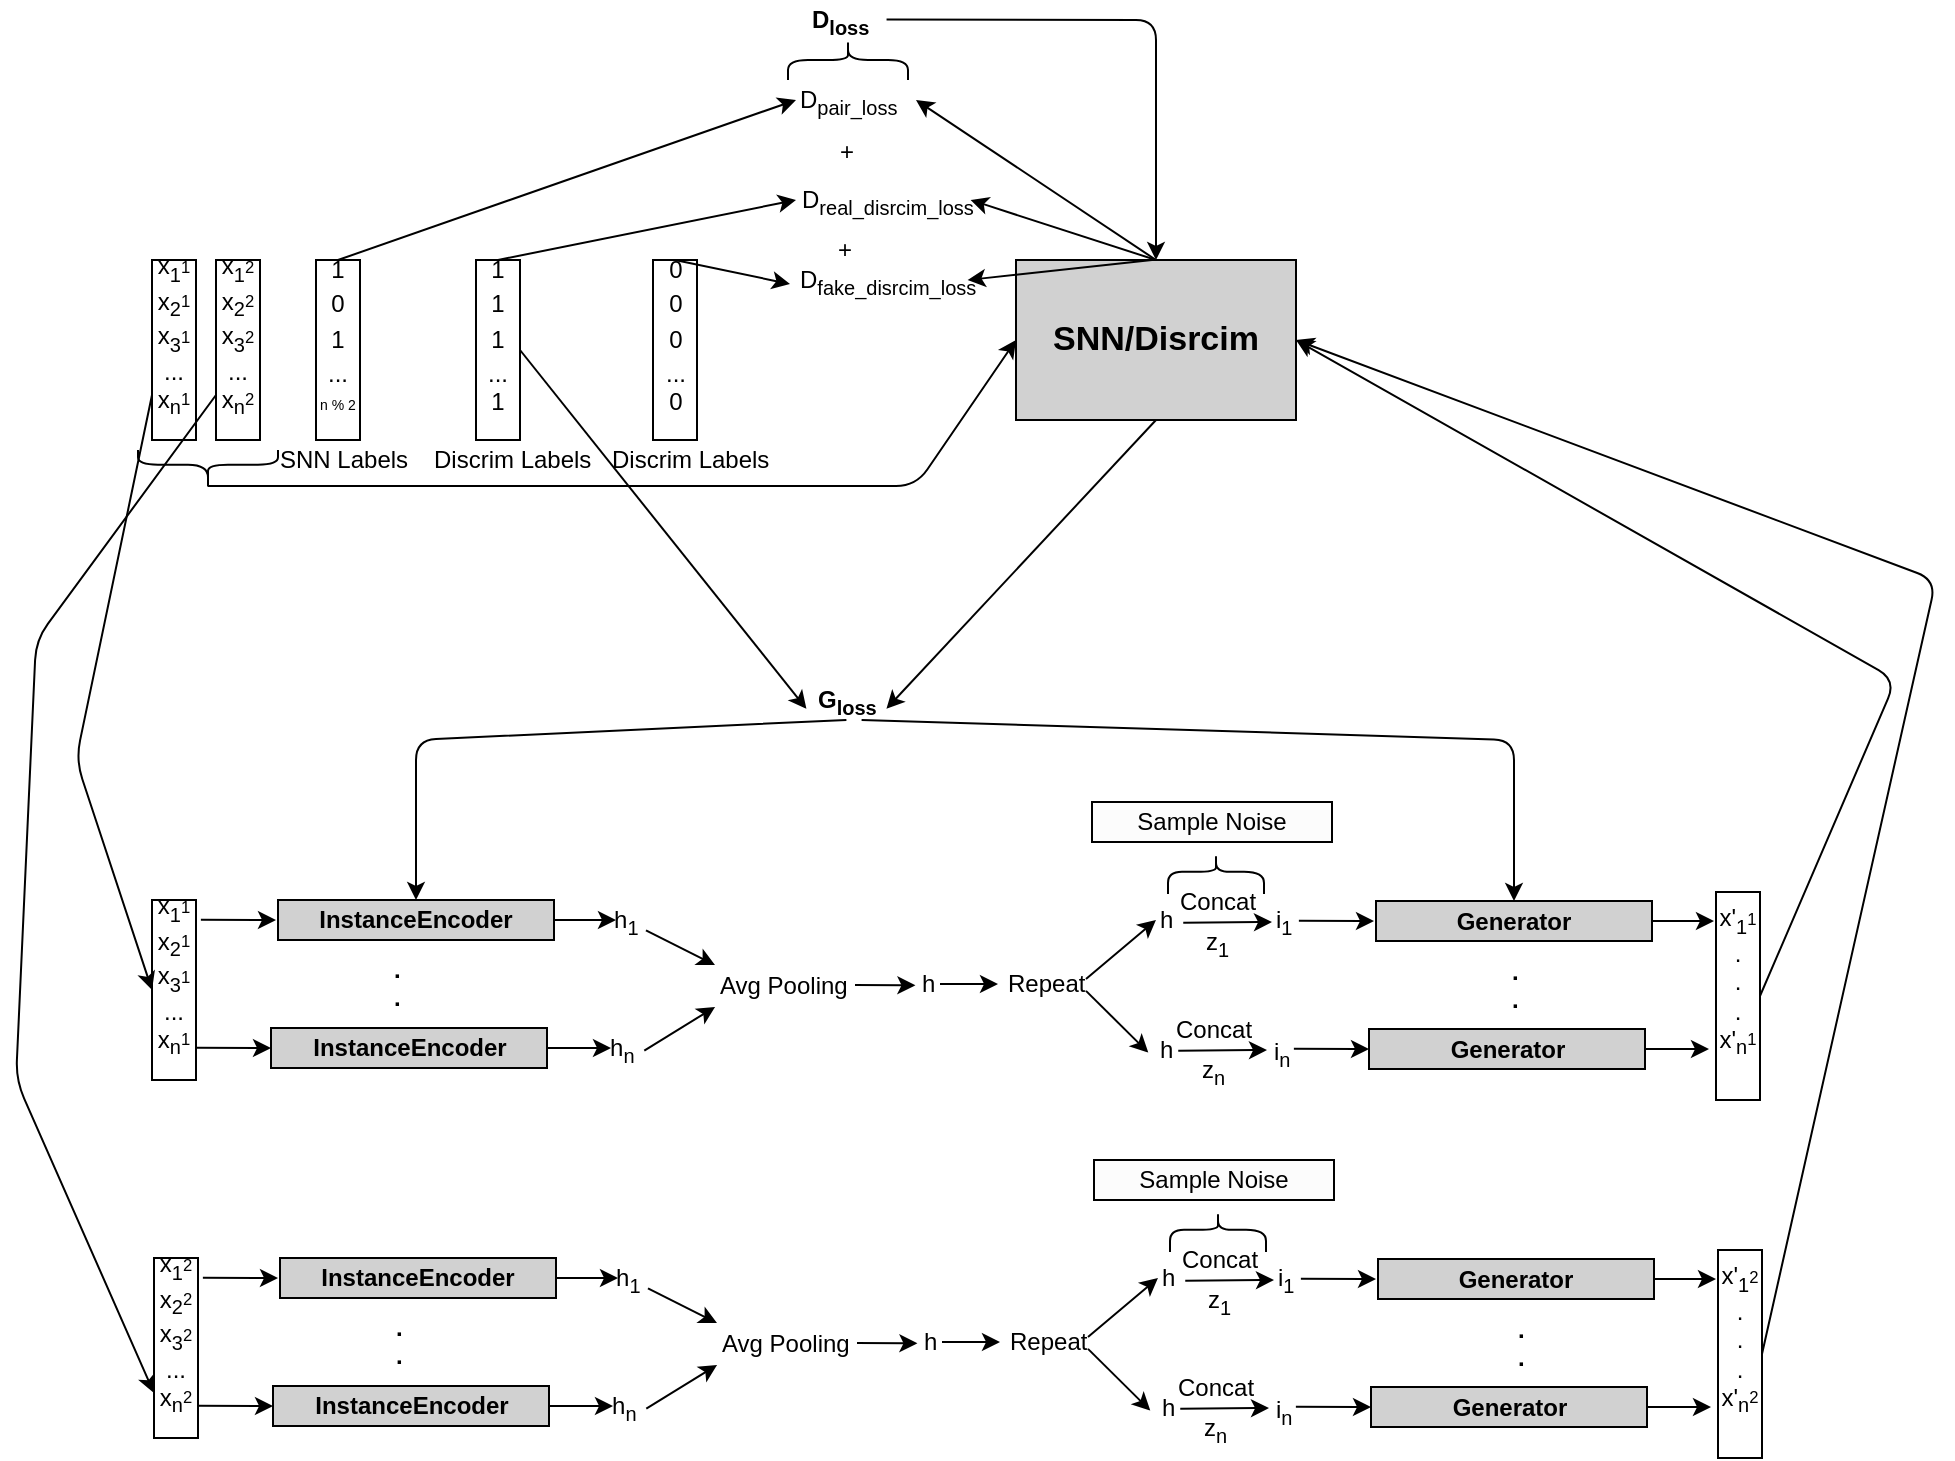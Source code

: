 <mxfile version="10.6.5"><diagram id="C36Bon9CI65QX86O4R1F" name="Page-1"><mxGraphModel grid="1" shadow="0" math="0" pageHeight="827" pageWidth="1169" pageScale="1" page="1" fold="1" arrows="1" connect="1" tooltips="1" guides="1" gridSize="10" dy="934" dx="1640"><root><mxCell id="0"/><mxCell id="1" parent="0"/><mxCell id="HJnu0XIgDEnECDTZirxe-25" style="text;html=1;resizable=0;points=[];autosize=1;align=left;verticalAlign=top;spacingTop=-4;" value="Concat&lt;br&gt;" parent="1" vertex="1"><mxGeometry width="50" as="geometry" height="20" y="471" x="610"/></mxCell><mxCell id="HJnu0XIgDEnECDTZirxe-1" style="rounded=0;whiteSpace=wrap;html=1;" value="x&lt;sub&gt;1&lt;sup&gt;1&lt;br&gt;&lt;/sup&gt;&lt;/sub&gt;&lt;span&gt;x&lt;/span&gt;&lt;sub&gt;2&lt;sup&gt;1&lt;/sup&gt;&lt;b&gt;&lt;i&gt;&lt;u&gt;&lt;br&gt;&lt;/u&gt;&lt;/i&gt;&lt;/b&gt;&lt;/sub&gt;&lt;span&gt;x&lt;/span&gt;&lt;sub&gt;3&lt;sup&gt;1&lt;/sup&gt;&lt;b&gt;&lt;i&gt;&lt;u&gt;&lt;br&gt;&lt;/u&gt;&lt;/i&gt;&lt;/b&gt;&lt;/sub&gt;&lt;span&gt;...&lt;br&gt;x&lt;/span&gt;&lt;sub&gt;n&lt;sup&gt;1&lt;/sup&gt;&lt;/sub&gt;&lt;br&gt;&lt;br&gt;" parent="1" vertex="1"><mxGeometry width="22" as="geometry" height="90" y="160" x="98"/></mxCell><mxCell id="HJnu0XIgDEnECDTZirxe-4" style="rounded=0;whiteSpace=wrap;html=1;" value="x&lt;sub&gt;1&lt;sup&gt;2&lt;br&gt;&lt;/sup&gt;&lt;/sub&gt;&lt;span&gt;x&lt;/span&gt;&lt;sub&gt;2&lt;sup&gt;2&lt;b&gt;&lt;i&gt;&lt;u&gt;&lt;br&gt;&lt;/u&gt;&lt;/i&gt;&lt;/b&gt;&lt;/sup&gt;&lt;/sub&gt;&lt;span&gt;x&lt;/span&gt;&lt;sub&gt;3&lt;sup&gt;2&lt;b&gt;&lt;i&gt;&lt;u&gt;&lt;br&gt;&lt;/u&gt;&lt;/i&gt;&lt;/b&gt;&lt;/sup&gt;&lt;/sub&gt;&lt;span&gt;...&lt;br&gt;x&lt;/span&gt;&lt;sub&gt;n&lt;sup&gt;2&lt;/sup&gt;&lt;/sub&gt;&lt;br&gt;&lt;br&gt;" parent="1" vertex="1"><mxGeometry width="22" as="geometry" height="90" y="160" x="130"/></mxCell><mxCell id="HJnu0XIgDEnECDTZirxe-5" style="rounded=0;whiteSpace=wrap;html=1;" value="1&lt;sub&gt;&lt;sup&gt;&lt;br&gt;&lt;/sup&gt;&lt;/sub&gt;0&lt;b&gt;&lt;i&gt;&lt;u&gt;&lt;sub&gt;&lt;sup&gt;&lt;br&gt;&lt;/sup&gt;&lt;/sub&gt;&lt;/u&gt;&lt;/i&gt;&lt;/b&gt;1&lt;sub&gt;&lt;sup&gt;&lt;b&gt;&lt;i&gt;&lt;u&gt;&lt;br&gt;&lt;/u&gt;&lt;/i&gt;&lt;/b&gt;&lt;/sup&gt;&lt;/sub&gt;...&lt;br&gt;&lt;font style=&quot;font-size: 7px&quot;&gt;n % 2&lt;/font&gt;&lt;br&gt;&lt;br&gt;" parent="1" vertex="1"><mxGeometry width="22" as="geometry" height="90" y="160" x="180"/></mxCell><mxCell id="HJnu0XIgDEnECDTZirxe-6" style="rounded=0;whiteSpace=wrap;html=1;" value="1&lt;sub&gt;&lt;sup&gt;&lt;br&gt;&lt;/sup&gt;&lt;/sub&gt;1&lt;b&gt;&lt;i&gt;&lt;u&gt;&lt;sub&gt;&lt;sup&gt;&lt;br&gt;&lt;/sup&gt;&lt;/sub&gt;&lt;/u&gt;&lt;/i&gt;&lt;/b&gt;1&lt;sub&gt;&lt;sup&gt;&lt;b&gt;&lt;i&gt;&lt;u&gt;&lt;br&gt;&lt;/u&gt;&lt;/i&gt;&lt;/b&gt;&lt;/sup&gt;&lt;/sub&gt;...&lt;br&gt;&lt;font style=&quot;font-size: 12px&quot;&gt;1&lt;/font&gt;&lt;br&gt;&lt;br&gt;" parent="1" vertex="1"><mxGeometry width="22" as="geometry" height="90" y="160" x="260"/></mxCell><mxCell id="HJnu0XIgDEnECDTZirxe-7" style="text;html=1;resizable=0;points=[];autosize=1;align=left;verticalAlign=top;spacingTop=-4;" value="SNN Labels&lt;br&gt;" parent="1" vertex="1"><mxGeometry width="80" as="geometry" height="20" y="250" x="160"/></mxCell><mxCell id="HJnu0XIgDEnECDTZirxe-8" style="text;html=1;resizable=0;points=[];autosize=1;align=left;verticalAlign=top;spacingTop=-4;" value="Discrim Labels&lt;br&gt;" parent="1" vertex="1"><mxGeometry width="90" as="geometry" height="20" y="250" x="237"/></mxCell><mxCell id="HJnu0XIgDEnECDTZirxe-10" style="rounded=0;whiteSpace=wrap;html=1;fillColor=#D1D1D1;" value="&lt;b&gt;&lt;font style=&quot;font-size: 17px&quot;&gt;SNN/Disrcim&lt;/font&gt;&lt;/b&gt;" parent="1" vertex="1"><mxGeometry width="140" as="geometry" height="80" y="160" x="530"/></mxCell><mxCell id="HJnu0XIgDEnECDTZirxe-12" style="shape=curlyBracket;whiteSpace=wrap;html=1;rounded=1;fillColor=#D1D1D1;rotation=-90;size=0.633;" value="" parent="1" vertex="1"><mxGeometry width="20" as="geometry" height="70" y="230" x="116"/></mxCell><mxCell id="HJnu0XIgDEnECDTZirxe-14" target="HJnu0XIgDEnECDTZirxe-10" style="endArrow=classic;html=1;exitX=0.1;exitY=0.5;exitDx=0;exitDy=0;exitPerimeter=0;entryX=0;entryY=0.5;entryDx=0;entryDy=0;" value="" parent="1" source="HJnu0XIgDEnECDTZirxe-12" edge="1"><mxGeometry width="50" as="geometry" height="50" relative="1"><mxPoint as="sourcePoint" y="360" x="180"/><mxPoint as="targetPoint" y="310" x="230"/><Array as="points"><mxPoint y="273" x="480"/></Array></mxGeometry></mxCell><mxCell id="HJnu0XIgDEnECDTZirxe-15" style="rounded=0;whiteSpace=wrap;html=1;" value="x&lt;sub&gt;1&lt;sup&gt;1&lt;br&gt;&lt;/sup&gt;&lt;/sub&gt;&lt;span&gt;x&lt;/span&gt;&lt;sub&gt;2&lt;sup&gt;1&lt;/sup&gt;&lt;b&gt;&lt;i&gt;&lt;u&gt;&lt;br&gt;&lt;/u&gt;&lt;/i&gt;&lt;/b&gt;&lt;/sub&gt;&lt;span&gt;x&lt;/span&gt;&lt;sub&gt;3&lt;sup&gt;1&lt;/sup&gt;&lt;b&gt;&lt;i&gt;&lt;u&gt;&lt;br&gt;&lt;/u&gt;&lt;/i&gt;&lt;/b&gt;&lt;/sub&gt;&lt;span&gt;...&lt;br&gt;x&lt;/span&gt;&lt;sub&gt;n&lt;sup&gt;1&lt;/sup&gt;&lt;/sub&gt;&lt;br&gt;&lt;br&gt;" parent="1" vertex="1"><mxGeometry width="22" as="geometry" height="90" y="480" x="98"/></mxCell><mxCell id="HJnu0XIgDEnECDTZirxe-16" target="HJnu0XIgDEnECDTZirxe-15" style="endArrow=classic;html=1;exitX=0;exitY=0.75;exitDx=0;exitDy=0;entryX=0;entryY=0.5;entryDx=0;entryDy=0;" value="" parent="1" source="HJnu0XIgDEnECDTZirxe-1" edge="1"><mxGeometry width="50" as="geometry" height="50" relative="1"><mxPoint as="sourcePoint" y="440" x="70"/><mxPoint as="targetPoint" y="540" x="70"/><Array as="points"><mxPoint y="410" x="60"/></Array></mxGeometry></mxCell><mxCell id="HJnu0XIgDEnECDTZirxe-17" style="rounded=0;whiteSpace=wrap;html=1;fillColor=#D1D1D1;" value="&lt;b&gt;InstanceEncoder&lt;/b&gt;" parent="1" vertex="1"><mxGeometry width="138" as="geometry" height="20" y="480" x="161"/></mxCell><mxCell id="HJnu0XIgDEnECDTZirxe-18" style="text;html=1;resizable=0;points=[];autosize=1;align=left;verticalAlign=top;spacingTop=-4;" value="&lt;b&gt;.&lt;br&gt;.&lt;br&gt;.&lt;br&gt;&lt;/b&gt;" parent="1" vertex="1"><mxGeometry width="20" as="geometry" height="40" y="505" x="217"/></mxCell><mxCell id="HJnu0XIgDEnECDTZirxe-20" style="endArrow=classic;html=1;exitX=1.111;exitY=0.11;exitDx=0;exitDy=0;exitPerimeter=0;" value="" parent="1" source="HJnu0XIgDEnECDTZirxe-15" edge="1"><mxGeometry width="50" as="geometry" height="50" relative="1"><mxPoint as="sourcePoint" y="700" x="160"/><mxPoint as="targetPoint" y="490" x="160"/></mxGeometry></mxCell><mxCell id="HJnu0XIgDEnECDTZirxe-21" style="endArrow=classic;html=1;exitX=1;exitY=0.5;exitDx=0;exitDy=0;" value="" parent="1" source="HJnu0XIgDEnECDTZirxe-17" edge="1"><mxGeometry width="50" as="geometry" height="50" relative="1"><mxPoint as="sourcePoint" y="640" x="50"/><mxPoint as="targetPoint" y="490" x="330"/></mxGeometry></mxCell><mxCell id="HJnu0XIgDEnECDTZirxe-22" style="text;html=1;resizable=0;points=[];autosize=1;align=left;verticalAlign=top;spacingTop=-4;" value="h&lt;sub&gt;1&lt;/sub&gt;&lt;br&gt;" parent="1" vertex="1"><mxGeometry width="30" as="geometry" height="20" y="480" x="327"/></mxCell><mxCell id="HJnu0XIgDEnECDTZirxe-23" style="rounded=0;whiteSpace=wrap;html=1;fillColor=#FCFCFC;" value="Sample Noise&lt;br&gt;" parent="1" vertex="1"><mxGeometry width="120" as="geometry" height="20" y="431" x="568"/></mxCell><mxCell id="HJnu0XIgDEnECDTZirxe-24" style="endArrow=classic;html=1;exitX=1.021;exitY=0.669;exitDx=0;exitDy=0;exitPerimeter=0;" value="" parent="1" edge="1"><mxGeometry width="50" as="geometry" height="50" relative="1"><mxPoint as="sourcePoint" y="491.379" x="613.621"/><mxPoint as="targetPoint" y="491" x="658"/></mxGeometry></mxCell><mxCell id="HJnu0XIgDEnECDTZirxe-26" style="text;html=1;resizable=0;points=[];autosize=1;align=left;verticalAlign=top;spacingTop=-4;" value="z&lt;sub&gt;1&lt;/sub&gt;&lt;br&gt;" parent="1" vertex="1"><mxGeometry width="30" as="geometry" height="20" y="491" x="623"/></mxCell><mxCell id="HJnu0XIgDEnECDTZirxe-28" style="shape=curlyBracket;whiteSpace=wrap;html=1;rounded=1;fillColor=#FCFCFC;rotation=90;size=0.446;" value="" parent="1" vertex="1"><mxGeometry width="20" as="geometry" height="48" y="443" x="620"/></mxCell><mxCell id="HJnu0XIgDEnECDTZirxe-30" style="endArrow=classic;html=1;exitX=1.124;exitY=0.584;exitDx=0;exitDy=0;exitPerimeter=0;" value="" parent="1" edge="1"><mxGeometry width="50" as="geometry" height="50" relative="1"><mxPoint as="sourcePoint" y="495.19" x="344.983"/><mxPoint as="targetPoint" y="512.5" x="379.5"/></mxGeometry></mxCell><mxCell id="HJnu0XIgDEnECDTZirxe-31" style="text;html=1;resizable=0;points=[];autosize=1;align=left;verticalAlign=top;spacingTop=-4;" value="Avg Pooling&lt;br&gt;&lt;br&gt;" parent="1" vertex="1"><mxGeometry width="80" as="geometry" height="30" y="512.5" x="379.5"/></mxCell><mxCell id="HJnu0XIgDEnECDTZirxe-32" target="HJnu0XIgDEnECDTZirxe-52" style="endArrow=classic;html=1;entryX=-0.064;entryY=0.534;entryDx=0;entryDy=0;entryPerimeter=0;" value="" parent="1" edge="1"><mxGeometry width="50" as="geometry" height="50" relative="1"><mxPoint as="sourcePoint" y="522.5" x="449.5"/><mxPoint as="targetPoint" y="523" x="480"/></mxGeometry></mxCell><mxCell id="HJnu0XIgDEnECDTZirxe-37" style="rounded=0;whiteSpace=wrap;html=1;" value="x'&lt;sub&gt;1&lt;sup&gt;1&lt;/sup&gt;&lt;/sub&gt;&lt;sub&gt;&lt;b&gt;&lt;i&gt;&lt;u&gt;&lt;br&gt;&lt;/u&gt;&lt;/i&gt;&lt;/b&gt;&lt;/sub&gt;&lt;span&gt;.&lt;br&gt;.&lt;br&gt;.&lt;br&gt;x'&lt;/span&gt;&lt;sub&gt;n&lt;sup&gt;1&lt;/sup&gt;&lt;/sub&gt;&lt;br&gt;&lt;br&gt;" parent="1" vertex="1"><mxGeometry width="22" as="geometry" height="104" y="476" x="880"/></mxCell><mxCell id="HJnu0XIgDEnECDTZirxe-42" style="text;html=1;resizable=0;points=[];autosize=1;align=left;verticalAlign=top;spacingTop=-4;" value="Concat&lt;br&gt;" parent="1" vertex="1"><mxGeometry width="50" as="geometry" height="20" y="535" x="607.5"/></mxCell><mxCell id="HJnu0XIgDEnECDTZirxe-43" style="rounded=0;whiteSpace=wrap;html=1;fillColor=#D1D1D1;" value="&lt;b&gt;InstanceEncoder&lt;/b&gt;" parent="1" vertex="1"><mxGeometry width="138" as="geometry" height="20" y="544" x="157.5"/></mxCell><mxCell id="HJnu0XIgDEnECDTZirxe-44" style="endArrow=classic;html=1;exitX=1.111;exitY=0.11;exitDx=0;exitDy=0;exitPerimeter=0;" value="" parent="1" edge="1"><mxGeometry width="50" as="geometry" height="50" relative="1"><mxPoint as="sourcePoint" y="553.931" x="119.948"/><mxPoint as="targetPoint" y="554" x="157.5"/></mxGeometry></mxCell><mxCell id="HJnu0XIgDEnECDTZirxe-45" style="endArrow=classic;html=1;exitX=1;exitY=0.5;exitDx=0;exitDy=0;" value="" parent="1" source="HJnu0XIgDEnECDTZirxe-43" edge="1"><mxGeometry width="50" as="geometry" height="50" relative="1"><mxPoint as="sourcePoint" y="704" x="47.5"/><mxPoint as="targetPoint" y="554" x="327.5"/></mxGeometry></mxCell><mxCell id="HJnu0XIgDEnECDTZirxe-46" style="text;html=1;resizable=0;points=[];autosize=1;align=left;verticalAlign=top;spacingTop=-4;" value="h&lt;sub&gt;n&lt;/sub&gt;&lt;br&gt;" parent="1" vertex="1"><mxGeometry width="30" as="geometry" height="20" y="544" x="324.5"/></mxCell><mxCell id="HJnu0XIgDEnECDTZirxe-47" style="endArrow=classic;html=1;exitX=1.021;exitY=0.669;exitDx=0;exitDy=0;exitPerimeter=0;" value="" parent="1" edge="1"><mxGeometry width="50" as="geometry" height="50" relative="1"><mxPoint as="sourcePoint" y="555.379" x="611.121"/><mxPoint as="targetPoint" y="555" x="655.5"/></mxGeometry></mxCell><mxCell id="HJnu0XIgDEnECDTZirxe-48" style="text;html=1;resizable=0;points=[];autosize=1;align=left;verticalAlign=top;spacingTop=-4;" value="z&lt;sub&gt;n&lt;/sub&gt;&lt;br&gt;" parent="1" vertex="1"><mxGeometry width="30" as="geometry" height="20" y="555" x="620.5"/></mxCell><mxCell id="HJnu0XIgDEnECDTZirxe-49" style="text;html=1;resizable=0;points=[];autosize=1;align=left;verticalAlign=top;spacingTop=-4;" value="i&lt;sub&gt;n&lt;/sub&gt;" parent="1" vertex="1"><mxGeometry width="20" as="geometry" height="20" y="546" x="656.5"/></mxCell><mxCell id="HJnu0XIgDEnECDTZirxe-51" target="HJnu0XIgDEnECDTZirxe-31" style="endArrow=classic;html=1;exitX=0.517;exitY=0.8;exitDx=0;exitDy=0;exitPerimeter=0;entryX=0.001;entryY=0.698;entryDx=0;entryDy=0;entryPerimeter=0;" value="" parent="1" edge="1"><mxGeometry width="50" as="geometry" height="50" relative="1"><mxPoint as="sourcePoint" y="555.286" x="344.143"/><mxPoint as="targetPoint" y="517.5" x="393.5"/></mxGeometry></mxCell><mxCell id="HJnu0XIgDEnECDTZirxe-52" style="text;html=1;resizable=0;points=[];autosize=1;align=left;verticalAlign=top;spacingTop=-4;" value="h&lt;br&gt;" parent="1" vertex="1"><mxGeometry width="20" as="geometry" height="20" y="512" x="481"/></mxCell><mxCell id="HJnu0XIgDEnECDTZirxe-53" style="endArrow=classic;html=1;" value="" parent="1" edge="1"><mxGeometry width="50" as="geometry" height="50" relative="1"><mxPoint as="sourcePoint" y="522" x="492"/><mxPoint as="targetPoint" y="522" x="521"/></mxGeometry></mxCell><mxCell id="HJnu0XIgDEnECDTZirxe-54" style="text;html=1;resizable=0;points=[];autosize=1;align=left;verticalAlign=top;spacingTop=-4;" value="Repeat&lt;br&gt;" parent="1" vertex="1"><mxGeometry width="50" as="geometry" height="20" y="511.5" x="523.5"/></mxCell><mxCell id="HJnu0XIgDEnECDTZirxe-55" style="endArrow=classic;html=1;" value="" parent="1" edge="1"><mxGeometry width="50" as="geometry" height="50" relative="1"><mxPoint as="sourcePoint" y="519.5" x="565"/><mxPoint as="targetPoint" y="490" x="600"/></mxGeometry></mxCell><mxCell id="HJnu0XIgDEnECDTZirxe-56" style="text;html=1;resizable=0;points=[];autosize=1;align=left;verticalAlign=top;spacingTop=-4;" value="h" parent="1" vertex="1"><mxGeometry width="20" as="geometry" height="20" y="480" x="600"/></mxCell><mxCell id="HJnu0XIgDEnECDTZirxe-57" style="text;html=1;resizable=0;points=[];autosize=1;align=left;verticalAlign=top;spacingTop=-4;" value="h" parent="1" vertex="1"><mxGeometry width="20" as="geometry" height="20" y="544.5" x="600"/></mxCell><mxCell id="HJnu0XIgDEnECDTZirxe-58" target="HJnu0XIgDEnECDTZirxe-57" style="endArrow=classic;html=1;exitX=0.87;exitY=0.896;exitDx=0;exitDy=0;exitPerimeter=0;entryX=-0.193;entryY=0.589;entryDx=0;entryDy=0;entryPerimeter=0;" value="" parent="1" edge="1"><mxGeometry width="50" as="geometry" height="50" relative="1"><mxPoint as="sourcePoint" y="525.429" x="565"/><mxPoint as="targetPoint" y="496" x="608"/></mxGeometry></mxCell><mxCell id="HJnu0XIgDEnECDTZirxe-59" style="text;html=1;resizable=0;points=[];autosize=1;align=left;verticalAlign=top;spacingTop=-4;" value="i&lt;sub&gt;1&lt;/sub&gt;" parent="1" vertex="1"><mxGeometry width="20" as="geometry" height="20" y="480" x="657.5"/></mxCell><mxCell id="HJnu0XIgDEnECDTZirxe-66" style="rounded=0;whiteSpace=wrap;html=1;fillColor=#D1D1D1;" value="&lt;b&gt;Generator&lt;/b&gt;&lt;br&gt;" parent="1" vertex="1"><mxGeometry width="138" as="geometry" height="20" y="480.5" x="710"/></mxCell><mxCell id="HJnu0XIgDEnECDTZirxe-67" style="text;html=1;resizable=0;points=[];autosize=1;align=left;verticalAlign=top;spacingTop=-4;" value="&lt;b&gt;.&lt;br&gt;.&lt;br&gt;.&lt;br&gt;&lt;/b&gt;" parent="1" vertex="1"><mxGeometry width="20" as="geometry" height="40" y="505.5" x="776"/></mxCell><mxCell id="HJnu0XIgDEnECDTZirxe-68" style="endArrow=classic;html=1;exitX=1.111;exitY=0.11;exitDx=0;exitDy=0;exitPerimeter=0;" value="" parent="1" edge="1"><mxGeometry width="50" as="geometry" height="50" relative="1"><mxPoint as="sourcePoint" y="490.431" x="671.448"/><mxPoint as="targetPoint" y="490.5" x="709"/></mxGeometry></mxCell><mxCell id="HJnu0XIgDEnECDTZirxe-69" style="endArrow=classic;html=1;exitX=1;exitY=0.5;exitDx=0;exitDy=0;" value="" parent="1" source="HJnu0XIgDEnECDTZirxe-66" edge="1"><mxGeometry width="50" as="geometry" height="50" relative="1"><mxPoint as="sourcePoint" y="640.5" x="599"/><mxPoint as="targetPoint" y="490.5" x="879"/></mxGeometry></mxCell><mxCell id="HJnu0XIgDEnECDTZirxe-70" style="rounded=0;whiteSpace=wrap;html=1;fillColor=#D1D1D1;" value="&lt;b&gt;Generator&lt;br&gt;&lt;/b&gt;" parent="1" vertex="1"><mxGeometry width="138" as="geometry" height="20" y="544.5" x="706.5"/></mxCell><mxCell id="HJnu0XIgDEnECDTZirxe-71" style="endArrow=classic;html=1;exitX=1.111;exitY=0.11;exitDx=0;exitDy=0;exitPerimeter=0;" value="" parent="1" edge="1"><mxGeometry width="50" as="geometry" height="50" relative="1"><mxPoint as="sourcePoint" y="554.431" x="668.948"/><mxPoint as="targetPoint" y="554.5" x="706.5"/></mxGeometry></mxCell><mxCell id="HJnu0XIgDEnECDTZirxe-72" style="endArrow=classic;html=1;exitX=1;exitY=0.5;exitDx=0;exitDy=0;" value="" parent="1" source="HJnu0XIgDEnECDTZirxe-70" edge="1"><mxGeometry width="50" as="geometry" height="50" relative="1"><mxPoint as="sourcePoint" y="704.5" x="596.5"/><mxPoint as="targetPoint" y="554.5" x="876.5"/></mxGeometry></mxCell><mxCell id="HJnu0XIgDEnECDTZirxe-74" style="text;html=1;resizable=0;points=[];autosize=1;align=left;verticalAlign=top;spacingTop=-4;" value="Concat&lt;br&gt;" parent="1" vertex="1"><mxGeometry width="50" as="geometry" height="20" y="650" x="611"/></mxCell><mxCell id="HJnu0XIgDEnECDTZirxe-75" style="rounded=0;whiteSpace=wrap;html=1;" value="x&lt;sub&gt;1&lt;sup&gt;2&lt;br&gt;&lt;/sup&gt;&lt;/sub&gt;&lt;span&gt;x&lt;/span&gt;&lt;sub&gt;2&lt;sup&gt;2&lt;b&gt;&lt;i&gt;&lt;u&gt;&lt;br&gt;&lt;/u&gt;&lt;/i&gt;&lt;/b&gt;&lt;/sup&gt;&lt;/sub&gt;&lt;span&gt;x&lt;/span&gt;&lt;sub&gt;3&lt;sup&gt;2&lt;b&gt;&lt;i&gt;&lt;u&gt;&lt;br&gt;&lt;/u&gt;&lt;/i&gt;&lt;/b&gt;&lt;/sup&gt;&lt;/sub&gt;&lt;span&gt;...&lt;br&gt;x&lt;/span&gt;&lt;sub&gt;n&lt;sup&gt;2&lt;/sup&gt;&lt;/sub&gt;&lt;br&gt;&lt;br&gt;" parent="1" vertex="1"><mxGeometry width="22" as="geometry" height="90" y="659" x="99"/></mxCell><mxCell id="HJnu0XIgDEnECDTZirxe-76" style="rounded=0;whiteSpace=wrap;html=1;fillColor=#D1D1D1;" value="&lt;b&gt;InstanceEncoder&lt;/b&gt;" parent="1" vertex="1"><mxGeometry width="138" as="geometry" height="20" y="659" x="162"/></mxCell><mxCell id="HJnu0XIgDEnECDTZirxe-77" style="text;html=1;resizable=0;points=[];autosize=1;align=left;verticalAlign=top;spacingTop=-4;" value="&lt;b&gt;.&lt;br&gt;.&lt;br&gt;.&lt;br&gt;&lt;/b&gt;" parent="1" vertex="1"><mxGeometry width="20" as="geometry" height="40" y="684" x="218"/></mxCell><mxCell id="HJnu0XIgDEnECDTZirxe-78" style="endArrow=classic;html=1;exitX=1.111;exitY=0.11;exitDx=0;exitDy=0;exitPerimeter=0;" value="" parent="1" source="HJnu0XIgDEnECDTZirxe-75" edge="1"><mxGeometry width="50" as="geometry" height="50" relative="1"><mxPoint as="sourcePoint" y="879" x="161"/><mxPoint as="targetPoint" y="669" x="161"/></mxGeometry></mxCell><mxCell id="HJnu0XIgDEnECDTZirxe-79" style="endArrow=classic;html=1;exitX=1;exitY=0.5;exitDx=0;exitDy=0;" value="" parent="1" source="HJnu0XIgDEnECDTZirxe-76" edge="1"><mxGeometry width="50" as="geometry" height="50" relative="1"><mxPoint as="sourcePoint" y="819" x="51"/><mxPoint as="targetPoint" y="669" x="331"/></mxGeometry></mxCell><mxCell id="HJnu0XIgDEnECDTZirxe-80" style="text;html=1;resizable=0;points=[];autosize=1;align=left;verticalAlign=top;spacingTop=-4;" value="h&lt;sub&gt;1&lt;/sub&gt;&lt;br&gt;" parent="1" vertex="1"><mxGeometry width="30" as="geometry" height="20" y="659" x="328"/></mxCell><mxCell id="HJnu0XIgDEnECDTZirxe-81" style="rounded=0;whiteSpace=wrap;html=1;fillColor=#FCFCFC;" value="Sample Noise&lt;br&gt;" parent="1" vertex="1"><mxGeometry width="120" as="geometry" height="20" y="610" x="569"/></mxCell><mxCell id="HJnu0XIgDEnECDTZirxe-82" style="endArrow=classic;html=1;exitX=1.021;exitY=0.669;exitDx=0;exitDy=0;exitPerimeter=0;" value="" parent="1" edge="1"><mxGeometry width="50" as="geometry" height="50" relative="1"><mxPoint as="sourcePoint" y="670.379" x="614.621"/><mxPoint as="targetPoint" y="670" x="659"/></mxGeometry></mxCell><mxCell id="HJnu0XIgDEnECDTZirxe-83" style="text;html=1;resizable=0;points=[];autosize=1;align=left;verticalAlign=top;spacingTop=-4;" value="z&lt;sub&gt;1&lt;/sub&gt;&lt;br&gt;" parent="1" vertex="1"><mxGeometry width="30" as="geometry" height="20" y="670" x="624"/></mxCell><mxCell id="HJnu0XIgDEnECDTZirxe-84" style="shape=curlyBracket;whiteSpace=wrap;html=1;rounded=1;fillColor=#FCFCFC;rotation=90;size=0.446;" value="" parent="1" vertex="1"><mxGeometry width="20" as="geometry" height="48" y="622" x="621"/></mxCell><mxCell id="HJnu0XIgDEnECDTZirxe-85" style="endArrow=classic;html=1;exitX=1.124;exitY=0.584;exitDx=0;exitDy=0;exitPerimeter=0;" value="" parent="1" edge="1"><mxGeometry width="50" as="geometry" height="50" relative="1"><mxPoint as="sourcePoint" y="674.19" x="345.983"/><mxPoint as="targetPoint" y="691.5" x="380.5"/></mxGeometry></mxCell><mxCell id="HJnu0XIgDEnECDTZirxe-86" style="text;html=1;resizable=0;points=[];autosize=1;align=left;verticalAlign=top;spacingTop=-4;" value="Avg Pooling&lt;br&gt;&lt;br&gt;" parent="1" vertex="1"><mxGeometry width="80" as="geometry" height="30" y="691.5" x="380.5"/></mxCell><mxCell id="HJnu0XIgDEnECDTZirxe-87" target="HJnu0XIgDEnECDTZirxe-98" style="endArrow=classic;html=1;entryX=-0.064;entryY=0.534;entryDx=0;entryDy=0;entryPerimeter=0;" value="" parent="1" edge="1"><mxGeometry width="50" as="geometry" height="50" relative="1"><mxPoint as="sourcePoint" y="701.5" x="450.5"/><mxPoint as="targetPoint" y="702" x="481"/></mxGeometry></mxCell><mxCell id="HJnu0XIgDEnECDTZirxe-88" style="rounded=0;whiteSpace=wrap;html=1;" value="x'&lt;sub&gt;1&lt;sup&gt;2&lt;/sup&gt;&lt;/sub&gt;&lt;sub&gt;&lt;b&gt;&lt;i&gt;&lt;u&gt;&lt;br&gt;&lt;/u&gt;&lt;/i&gt;&lt;/b&gt;&lt;/sub&gt;&lt;span&gt;.&lt;br&gt;.&lt;br&gt;.&lt;br&gt;x'&lt;/span&gt;&lt;sub&gt;n&lt;sup&gt;2&lt;/sup&gt;&lt;/sub&gt;&lt;br&gt;&lt;br&gt;" parent="1" vertex="1"><mxGeometry width="22" as="geometry" height="104" y="655" x="881"/></mxCell><mxCell id="HJnu0XIgDEnECDTZirxe-89" style="text;html=1;resizable=0;points=[];autosize=1;align=left;verticalAlign=top;spacingTop=-4;" value="Concat&lt;br&gt;" parent="1" vertex="1"><mxGeometry width="50" as="geometry" height="20" y="714" x="608.5"/></mxCell><mxCell id="HJnu0XIgDEnECDTZirxe-90" style="rounded=0;whiteSpace=wrap;html=1;fillColor=#D1D1D1;" value="&lt;b&gt;InstanceEncoder&lt;/b&gt;" parent="1" vertex="1"><mxGeometry width="138" as="geometry" height="20" y="723" x="158.5"/></mxCell><mxCell id="HJnu0XIgDEnECDTZirxe-91" style="endArrow=classic;html=1;exitX=1.111;exitY=0.11;exitDx=0;exitDy=0;exitPerimeter=0;" value="" parent="1" edge="1"><mxGeometry width="50" as="geometry" height="50" relative="1"><mxPoint as="sourcePoint" y="732.931" x="120.948"/><mxPoint as="targetPoint" y="733" x="158.5"/></mxGeometry></mxCell><mxCell id="HJnu0XIgDEnECDTZirxe-92" style="endArrow=classic;html=1;exitX=1;exitY=0.5;exitDx=0;exitDy=0;" value="" parent="1" source="HJnu0XIgDEnECDTZirxe-90" edge="1"><mxGeometry width="50" as="geometry" height="50" relative="1"><mxPoint as="sourcePoint" y="883" x="48.5"/><mxPoint as="targetPoint" y="733" x="328.5"/></mxGeometry></mxCell><mxCell id="HJnu0XIgDEnECDTZirxe-93" style="text;html=1;resizable=0;points=[];autosize=1;align=left;verticalAlign=top;spacingTop=-4;" value="h&lt;sub&gt;n&lt;/sub&gt;&lt;br&gt;" parent="1" vertex="1"><mxGeometry width="30" as="geometry" height="20" y="723" x="325.5"/></mxCell><mxCell id="HJnu0XIgDEnECDTZirxe-94" style="endArrow=classic;html=1;exitX=1.021;exitY=0.669;exitDx=0;exitDy=0;exitPerimeter=0;" value="" parent="1" edge="1"><mxGeometry width="50" as="geometry" height="50" relative="1"><mxPoint as="sourcePoint" y="734.379" x="612.121"/><mxPoint as="targetPoint" y="734" x="656.5"/></mxGeometry></mxCell><mxCell id="HJnu0XIgDEnECDTZirxe-95" style="text;html=1;resizable=0;points=[];autosize=1;align=left;verticalAlign=top;spacingTop=-4;" value="z&lt;sub&gt;n&lt;/sub&gt;&lt;br&gt;" parent="1" vertex="1"><mxGeometry width="30" as="geometry" height="20" y="734" x="621.5"/></mxCell><mxCell id="HJnu0XIgDEnECDTZirxe-96" style="text;html=1;resizable=0;points=[];autosize=1;align=left;verticalAlign=top;spacingTop=-4;" value="i&lt;sub&gt;n&lt;/sub&gt;" parent="1" vertex="1"><mxGeometry width="20" as="geometry" height="20" y="725" x="657.5"/></mxCell><mxCell id="HJnu0XIgDEnECDTZirxe-97" target="HJnu0XIgDEnECDTZirxe-86" style="endArrow=classic;html=1;exitX=0.517;exitY=0.8;exitDx=0;exitDy=0;exitPerimeter=0;entryX=0.001;entryY=0.698;entryDx=0;entryDy=0;entryPerimeter=0;" value="" parent="1" edge="1"><mxGeometry width="50" as="geometry" height="50" relative="1"><mxPoint as="sourcePoint" y="734.286" x="345.143"/><mxPoint as="targetPoint" y="696.5" x="394.5"/></mxGeometry></mxCell><mxCell id="HJnu0XIgDEnECDTZirxe-98" style="text;html=1;resizable=0;points=[];autosize=1;align=left;verticalAlign=top;spacingTop=-4;" value="h&lt;br&gt;" parent="1" vertex="1"><mxGeometry width="20" as="geometry" height="20" y="691" x="482"/></mxCell><mxCell id="HJnu0XIgDEnECDTZirxe-99" style="endArrow=classic;html=1;" value="" parent="1" edge="1"><mxGeometry width="50" as="geometry" height="50" relative="1"><mxPoint as="sourcePoint" y="701" x="493"/><mxPoint as="targetPoint" y="701" x="522"/></mxGeometry></mxCell><mxCell id="HJnu0XIgDEnECDTZirxe-100" style="text;html=1;resizable=0;points=[];autosize=1;align=left;verticalAlign=top;spacingTop=-4;" value="Repeat&lt;br&gt;" parent="1" vertex="1"><mxGeometry width="50" as="geometry" height="20" y="690.5" x="524.5"/></mxCell><mxCell id="HJnu0XIgDEnECDTZirxe-101" style="endArrow=classic;html=1;" value="" parent="1" edge="1"><mxGeometry width="50" as="geometry" height="50" relative="1"><mxPoint as="sourcePoint" y="698.5" x="566.0"/><mxPoint as="targetPoint" y="669" x="601.0"/></mxGeometry></mxCell><mxCell id="HJnu0XIgDEnECDTZirxe-102" style="text;html=1;resizable=0;points=[];autosize=1;align=left;verticalAlign=top;spacingTop=-4;" value="h" parent="1" vertex="1"><mxGeometry width="20" as="geometry" height="20" y="659" x="601"/></mxCell><mxCell id="HJnu0XIgDEnECDTZirxe-103" style="text;html=1;resizable=0;points=[];autosize=1;align=left;verticalAlign=top;spacingTop=-4;" value="h" parent="1" vertex="1"><mxGeometry width="20" as="geometry" height="20" y="723.5" x="601"/></mxCell><mxCell id="HJnu0XIgDEnECDTZirxe-104" target="HJnu0XIgDEnECDTZirxe-103" style="endArrow=classic;html=1;exitX=0.87;exitY=0.896;exitDx=0;exitDy=0;exitPerimeter=0;entryX=-0.193;entryY=0.589;entryDx=0;entryDy=0;entryPerimeter=0;" value="" parent="1" edge="1"><mxGeometry width="50" as="geometry" height="50" relative="1"><mxPoint as="sourcePoint" y="704.429" x="566.0"/><mxPoint as="targetPoint" y="675" x="609"/></mxGeometry></mxCell><mxCell id="HJnu0XIgDEnECDTZirxe-105" style="text;html=1;resizable=0;points=[];autosize=1;align=left;verticalAlign=top;spacingTop=-4;" value="i&lt;sub&gt;1&lt;/sub&gt;" parent="1" vertex="1"><mxGeometry width="20" as="geometry" height="20" y="659" x="658.5"/></mxCell><mxCell id="HJnu0XIgDEnECDTZirxe-106" style="rounded=0;whiteSpace=wrap;html=1;fillColor=#D1D1D1;" value="&lt;b&gt;Generator&lt;/b&gt;&lt;br&gt;" parent="1" vertex="1"><mxGeometry width="138" as="geometry" height="20" y="659.5" x="711"/></mxCell><mxCell id="HJnu0XIgDEnECDTZirxe-107" style="text;html=1;resizable=0;points=[];autosize=1;align=left;verticalAlign=top;spacingTop=-4;" value="&lt;b&gt;.&lt;br&gt;.&lt;br&gt;.&lt;br&gt;&lt;/b&gt;" parent="1" vertex="1"><mxGeometry width="20" as="geometry" height="40" y="684.5" x="779"/></mxCell><mxCell id="HJnu0XIgDEnECDTZirxe-108" style="endArrow=classic;html=1;exitX=1.111;exitY=0.11;exitDx=0;exitDy=0;exitPerimeter=0;" value="" parent="1" edge="1"><mxGeometry width="50" as="geometry" height="50" relative="1"><mxPoint as="sourcePoint" y="669.431" x="672.448"/><mxPoint as="targetPoint" y="669.5" x="710"/></mxGeometry></mxCell><mxCell id="HJnu0XIgDEnECDTZirxe-109" style="endArrow=classic;html=1;exitX=1;exitY=0.5;exitDx=0;exitDy=0;" value="" parent="1" source="HJnu0XIgDEnECDTZirxe-106" edge="1"><mxGeometry width="50" as="geometry" height="50" relative="1"><mxPoint as="sourcePoint" y="819.5" x="600"/><mxPoint as="targetPoint" y="669.5" x="880"/></mxGeometry></mxCell><mxCell id="HJnu0XIgDEnECDTZirxe-110" style="rounded=0;whiteSpace=wrap;html=1;fillColor=#D1D1D1;" value="&lt;b&gt;Generator&lt;/b&gt;&lt;br&gt;" parent="1" vertex="1"><mxGeometry width="138" as="geometry" height="20" y="723.5" x="707.5"/></mxCell><mxCell id="HJnu0XIgDEnECDTZirxe-111" style="endArrow=classic;html=1;exitX=1.111;exitY=0.11;exitDx=0;exitDy=0;exitPerimeter=0;" value="" parent="1" edge="1"><mxGeometry width="50" as="geometry" height="50" relative="1"><mxPoint as="sourcePoint" y="733.431" x="669.948"/><mxPoint as="targetPoint" y="733.5" x="707.5"/></mxGeometry></mxCell><mxCell id="HJnu0XIgDEnECDTZirxe-112" style="endArrow=classic;html=1;exitX=1;exitY=0.5;exitDx=0;exitDy=0;" value="" parent="1" source="HJnu0XIgDEnECDTZirxe-110" edge="1"><mxGeometry width="50" as="geometry" height="50" relative="1"><mxPoint as="sourcePoint" y="883.5" x="597.5"/><mxPoint as="targetPoint" y="733.5" x="877.5"/></mxGeometry></mxCell><mxCell id="HJnu0XIgDEnECDTZirxe-113" target="HJnu0XIgDEnECDTZirxe-75" style="endArrow=classic;html=1;exitX=0;exitY=0.75;exitDx=0;exitDy=0;entryX=0;entryY=0.75;entryDx=0;entryDy=0;" value="" parent="1" source="HJnu0XIgDEnECDTZirxe-4" edge="1"><mxGeometry width="50" as="geometry" height="50" relative="1"><mxPoint as="sourcePoint" y="219.667" x="104.667"/><mxPoint as="targetPoint" y="534.667" x="108"/><Array as="points"><mxPoint y="350" x="40"/><mxPoint y="570" x="30"/></Array></mxGeometry></mxCell><mxCell id="HJnu0XIgDEnECDTZirxe-116" target="HJnu0XIgDEnECDTZirxe-10" style="endArrow=classic;html=1;exitX=1;exitY=0.5;exitDx=0;exitDy=0;entryX=1;entryY=0.5;entryDx=0;entryDy=0;" value="" parent="1" source="HJnu0XIgDEnECDTZirxe-37" edge="1"><mxGeometry width="50" as="geometry" height="50" relative="1"><mxPoint as="sourcePoint" y="420" x="970"/><mxPoint as="targetPoint" y="370" x="1020"/><Array as="points"><mxPoint y="370" x="970"/></Array></mxGeometry></mxCell><mxCell id="HJnu0XIgDEnECDTZirxe-117" target="HJnu0XIgDEnECDTZirxe-10" style="endArrow=classic;html=1;exitX=1;exitY=0.5;exitDx=0;exitDy=0;entryX=1;entryY=0.5;entryDx=0;entryDy=0;" value="" parent="1" source="HJnu0XIgDEnECDTZirxe-88" edge="1"><mxGeometry width="50" as="geometry" height="50" relative="1"><mxPoint as="sourcePoint" y="538" x="912"/><mxPoint as="targetPoint" y="200" x="680"/><Array as="points"><mxPoint y="320" x="990"/></Array></mxGeometry></mxCell><mxCell id="HJnu0XIgDEnECDTZirxe-128" target="HJnu0XIgDEnECDTZirxe-133" style="endArrow=classic;html=1;exitX=0.5;exitY=0;exitDx=0;exitDy=0;entryX=0.863;entryY=0.5;entryDx=0;entryDy=0;entryPerimeter=0;" value="" parent="1" source="HJnu0XIgDEnECDTZirxe-10" edge="1"><mxGeometry width="50" as="geometry" height="50" relative="1"><mxPoint as="sourcePoint" y="370" x="620"/><mxPoint as="targetPoint" y="130" x="480"/></mxGeometry></mxCell><mxCell id="HJnu0XIgDEnECDTZirxe-129" style="endArrow=classic;html=1;exitX=0.5;exitY=0;exitDx=0;exitDy=0;" value="" parent="1" source="HJnu0XIgDEnECDTZirxe-6" edge="1"><mxGeometry width="50" as="geometry" height="50" relative="1"><mxPoint as="sourcePoint" y="150" x="220"/><mxPoint as="targetPoint" y="130" x="420"/></mxGeometry></mxCell><mxCell id="HJnu0XIgDEnECDTZirxe-130" style="endArrow=classic;html=1;" value="" parent="1" edge="1"><mxGeometry width="50" as="geometry" height="50" relative="1"><mxPoint as="sourcePoint" y="160" x="600"/><mxPoint as="targetPoint" y="80" x="480"/></mxGeometry></mxCell><mxCell id="HJnu0XIgDEnECDTZirxe-131" style="endArrow=classic;html=1;exitX=0.5;exitY=0;exitDx=0;exitDy=0;" value="" parent="1" source="HJnu0XIgDEnECDTZirxe-5" edge="1"><mxGeometry width="50" as="geometry" height="50" relative="1"><mxPoint as="sourcePoint" y="140" x="210"/><mxPoint as="targetPoint" y="80" x="420"/></mxGeometry></mxCell><mxCell id="HJnu0XIgDEnECDTZirxe-132" style="text;html=1;resizable=0;points=[];autosize=1;align=left;verticalAlign=top;spacingTop=-4;" value="D&lt;sub&gt;pair_loss&lt;/sub&gt;&lt;br&gt;" parent="1" vertex="1"><mxGeometry width="60" as="geometry" height="20" y="70" x="419.5"/></mxCell><mxCell id="HJnu0XIgDEnECDTZirxe-133" style="text;html=1;resizable=0;points=[];autosize=1;align=left;verticalAlign=top;spacingTop=-4;" value="D&lt;sub&gt;real_disrcim_loss&lt;/sub&gt;&lt;br&gt;" parent="1" vertex="1"><mxGeometry width="100" as="geometry" height="20" y="120" x="421"/></mxCell><mxCell id="HJnu0XIgDEnECDTZirxe-134" style="text;html=1;resizable=0;points=[];autosize=1;align=left;verticalAlign=top;spacingTop=-4;" value="&lt;b&gt;D&lt;sub&gt;loss&lt;/sub&gt;&lt;/b&gt;&lt;br&gt;" parent="1" vertex="1"><mxGeometry width="40" as="geometry" height="20" y="30" x="426"/></mxCell><mxCell id="HJnu0XIgDEnECDTZirxe-137" style="shape=curlyBracket;whiteSpace=wrap;html=1;rounded=1;fillColor=#FCFCFC;rotation=90;" value="" parent="1" vertex="1"><mxGeometry width="20" as="geometry" height="60" y="30" x="436"/></mxCell><mxCell id="HJnu0XIgDEnECDTZirxe-138" style="text;html=1;resizable=0;points=[];autosize=1;align=left;verticalAlign=top;spacingTop=-4;" value="+&lt;br&gt;" parent="1" vertex="1"><mxGeometry width="20" as="geometry" height="20" y="96" x="440"/></mxCell><mxCell id="HJnu0XIgDEnECDTZirxe-139" style="rounded=0;whiteSpace=wrap;html=1;" value="0&lt;sub&gt;&lt;sup&gt;&lt;br&gt;&lt;/sup&gt;&lt;/sub&gt;0&lt;b&gt;&lt;i&gt;&lt;u&gt;&lt;sub&gt;&lt;sup&gt;&lt;br&gt;&lt;/sup&gt;&lt;/sub&gt;&lt;/u&gt;&lt;/i&gt;&lt;/b&gt;0&lt;sub&gt;&lt;sup&gt;&lt;b&gt;&lt;i&gt;&lt;u&gt;&lt;br&gt;&lt;/u&gt;&lt;/i&gt;&lt;/b&gt;&lt;/sup&gt;&lt;/sub&gt;...&lt;br&gt;&lt;font style=&quot;font-size: 12px&quot;&gt;0&lt;/font&gt;&lt;br&gt;&lt;br&gt;" parent="1" vertex="1"><mxGeometry width="22" as="geometry" height="90" y="160" x="348.5"/></mxCell><mxCell id="HJnu0XIgDEnECDTZirxe-140" style="text;html=1;resizable=0;points=[];autosize=1;align=left;verticalAlign=top;spacingTop=-4;" value="Discrim Labels&lt;br&gt;" parent="1" vertex="1"><mxGeometry width="90" as="geometry" height="20" y="250" x="325.5"/></mxCell><mxCell id="HJnu0XIgDEnECDTZirxe-141" target="HJnu0XIgDEnECDTZirxe-142" style="endArrow=classic;html=1;entryX=0.863;entryY=0.5;entryDx=0;entryDy=0;entryPerimeter=0;" value="" parent="1" edge="1"><mxGeometry width="50" as="geometry" height="50" relative="1"><mxPoint as="sourcePoint" y="160" x="598"/><mxPoint as="targetPoint" y="170" x="478.5"/></mxGeometry></mxCell><mxCell id="HJnu0XIgDEnECDTZirxe-142" style="text;html=1;resizable=0;points=[];autosize=1;align=left;verticalAlign=top;spacingTop=-4;" value="D&lt;sub&gt;fake_disrcim_loss&lt;/sub&gt;&lt;br&gt;" parent="1" vertex="1"><mxGeometry width="100" as="geometry" height="20" y="160" x="419.5"/></mxCell><mxCell id="HJnu0XIgDEnECDTZirxe-143" target="HJnu0XIgDEnECDTZirxe-142" style="endArrow=classic;html=1;exitX=0.5;exitY=0;exitDx=0;exitDy=0;entryX=-0.025;entryY=0.6;entryDx=0;entryDy=0;entryPerimeter=0;" value="" parent="1" source="HJnu0XIgDEnECDTZirxe-139" edge="1"><mxGeometry width="50" as="geometry" height="50" relative="1"><mxPoint as="sourcePoint" y="250" x="420"/><mxPoint as="targetPoint" y="200" x="470"/></mxGeometry></mxCell><mxCell id="HJnu0XIgDEnECDTZirxe-144" style="text;html=1;resizable=0;points=[];autosize=1;align=left;verticalAlign=top;spacingTop=-4;" value="+&lt;br&gt;" parent="1" vertex="1"><mxGeometry width="20" as="geometry" height="20" y="145" x="439"/></mxCell><mxCell id="HJnu0XIgDEnECDTZirxe-145" style="text;html=1;resizable=0;points=[];autosize=1;align=left;verticalAlign=top;spacingTop=-4;" value="&lt;b&gt;G&lt;sub&gt;loss&lt;/sub&gt;&lt;/b&gt;&lt;br&gt;" parent="1" vertex="1"><mxGeometry width="40" as="geometry" height="20" y="370" x="429"/></mxCell><mxCell id="HJnu0XIgDEnECDTZirxe-146" target="HJnu0XIgDEnECDTZirxe-145" style="endArrow=classic;html=1;exitX=1;exitY=0.5;exitDx=0;exitDy=0;entryX=-0.095;entryY=0.721;entryDx=0;entryDy=0;entryPerimeter=0;" value="" parent="1" source="HJnu0XIgDEnECDTZirxe-6" edge="1"><mxGeometry width="50" as="geometry" height="50" relative="1"><mxPoint as="sourcePoint" y="390" x="340"/><mxPoint as="targetPoint" y="380" x="420"/></mxGeometry></mxCell><mxCell id="HJnu0XIgDEnECDTZirxe-147" target="HJnu0XIgDEnECDTZirxe-145" style="endArrow=classic;html=1;exitX=0.5;exitY=1;exitDx=0;exitDy=0;entryX=0.905;entryY=0.721;entryDx=0;entryDy=0;entryPerimeter=0;" value="" parent="1" source="HJnu0XIgDEnECDTZirxe-10" edge="1"><mxGeometry width="50" as="geometry" height="50" relative="1"><mxPoint as="sourcePoint" y="390" x="510"/><mxPoint as="targetPoint" y="340" x="560"/></mxGeometry></mxCell><mxCell id="HJnu0XIgDEnECDTZirxe-148" target="HJnu0XIgDEnECDTZirxe-10" style="endArrow=classic;html=1;exitX=0.982;exitY=0.486;exitDx=0;exitDy=0;exitPerimeter=0;entryX=0.5;entryY=0;entryDx=0;entryDy=0;" value="" parent="1" source="HJnu0XIgDEnECDTZirxe-134" edge="1"><mxGeometry width="50" as="geometry" height="50" relative="1"><mxPoint as="sourcePoint" y="80" x="550"/><mxPoint as="targetPoint" y="30" x="600"/><Array as="points"><mxPoint y="40" x="600"/></Array></mxGeometry></mxCell><mxCell id="HJnu0XIgDEnECDTZirxe-149" target="HJnu0XIgDEnECDTZirxe-17" style="endArrow=classic;html=1;exitX=0.405;exitY=0.997;exitDx=0;exitDy=0;exitPerimeter=0;entryX=0.5;entryY=0;entryDx=0;entryDy=0;" value="" parent="1" source="HJnu0XIgDEnECDTZirxe-145" edge="1"><mxGeometry width="50" as="geometry" height="50" relative="1"><mxPoint as="sourcePoint" y="470" x="460"/><mxPoint as="targetPoint" y="420" x="510"/><Array as="points"><mxPoint y="400" x="230"/></Array></mxGeometry></mxCell><mxCell id="HJnu0XIgDEnECDTZirxe-150" target="HJnu0XIgDEnECDTZirxe-66" style="endArrow=classic;html=1;entryX=0.5;entryY=0;entryDx=0;entryDy=0;exitX=0.595;exitY=0.997;exitDx=0;exitDy=0;exitPerimeter=0;" value="" parent="1" source="HJnu0XIgDEnECDTZirxe-145" edge="1"><mxGeometry width="50" as="geometry" height="50" relative="1"><mxPoint as="sourcePoint" y="387" x="447"/><mxPoint as="targetPoint" y="490.276" x="240.034"/><Array as="points"><mxPoint y="400" x="779"/></Array></mxGeometry></mxCell></root></mxGraphModel></diagram></mxfile>